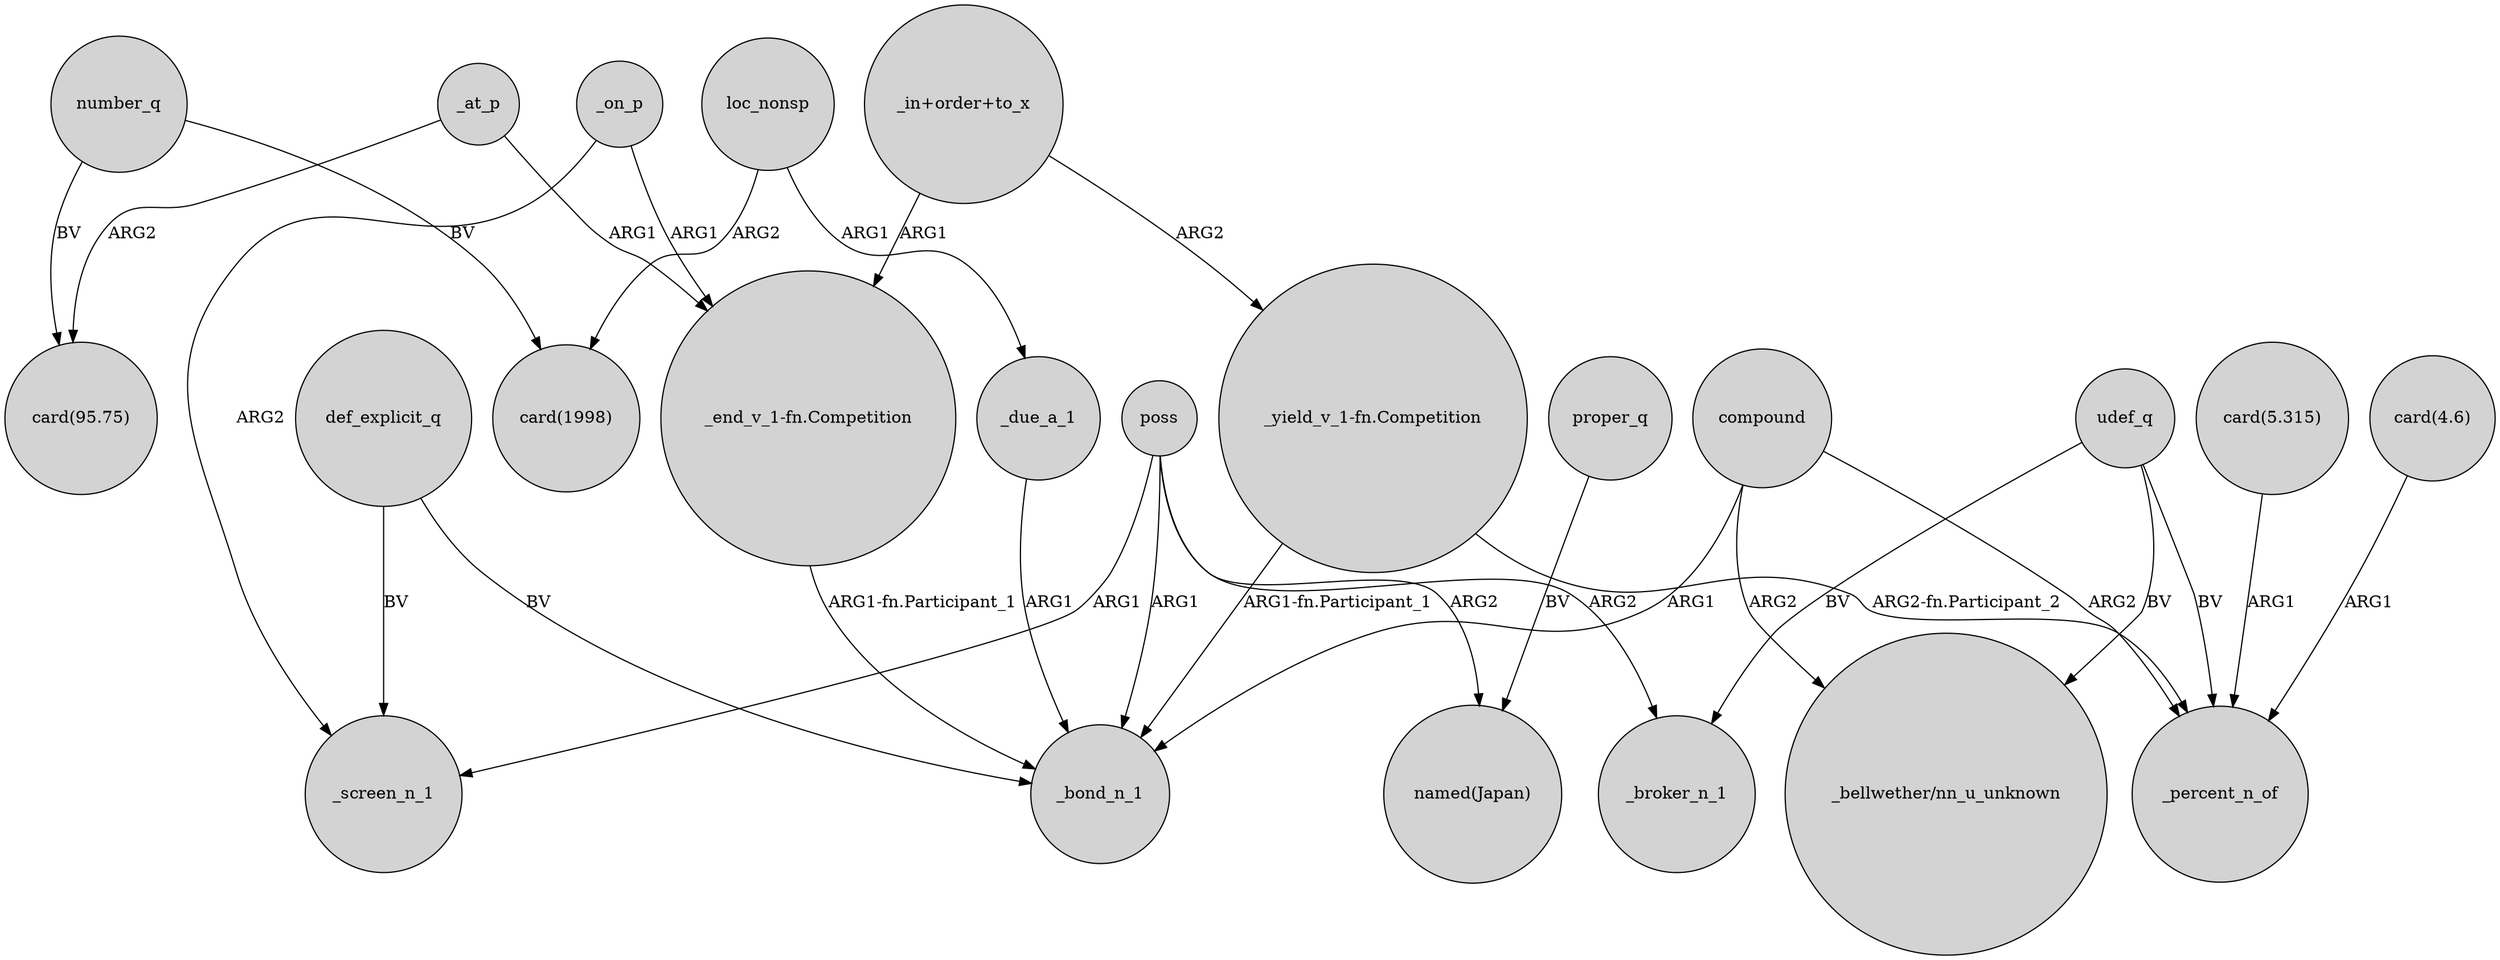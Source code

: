 digraph {
	node [shape=circle style=filled]
	loc_nonsp -> "card(1998)" [label=ARG2]
	_at_p -> "card(95.75)" [label=ARG2]
	udef_q -> _broker_n_1 [label=BV]
	number_q -> "card(1998)" [label=BV]
	def_explicit_q -> _screen_n_1 [label=BV]
	poss -> "named(Japan)" [label=ARG2]
	compound -> _bond_n_1 [label=ARG1]
	poss -> _screen_n_1 [label=ARG1]
	number_q -> "card(95.75)" [label=BV]
	_on_p -> _screen_n_1 [label=ARG2]
	_due_a_1 -> _bond_n_1 [label=ARG1]
	"_in+order+to_x" -> "_yield_v_1-fn.Competition" [label=ARG2]
	poss -> _broker_n_1 [label=ARG2]
	"_yield_v_1-fn.Competition" -> _bond_n_1 [label="ARG1-fn.Participant_1"]
	udef_q -> _percent_n_of [label=BV]
	poss -> _bond_n_1 [label=ARG1]
	proper_q -> "named(Japan)" [label=BV]
	compound -> _percent_n_of [label=ARG2]
	"_yield_v_1-fn.Competition" -> _percent_n_of [label="ARG2-fn.Participant_2"]
	"_in+order+to_x" -> "_end_v_1-fn.Competition" [label=ARG1]
	udef_q -> "_bellwether/nn_u_unknown" [label=BV]
	"card(5.315)" -> _percent_n_of [label=ARG1]
	loc_nonsp -> _due_a_1 [label=ARG1]
	"card(4.6)" -> _percent_n_of [label=ARG1]
	def_explicit_q -> _bond_n_1 [label=BV]
	compound -> "_bellwether/nn_u_unknown" [label=ARG2]
	"_end_v_1-fn.Competition" -> _bond_n_1 [label="ARG1-fn.Participant_1"]
	_at_p -> "_end_v_1-fn.Competition" [label=ARG1]
	_on_p -> "_end_v_1-fn.Competition" [label=ARG1]
}
